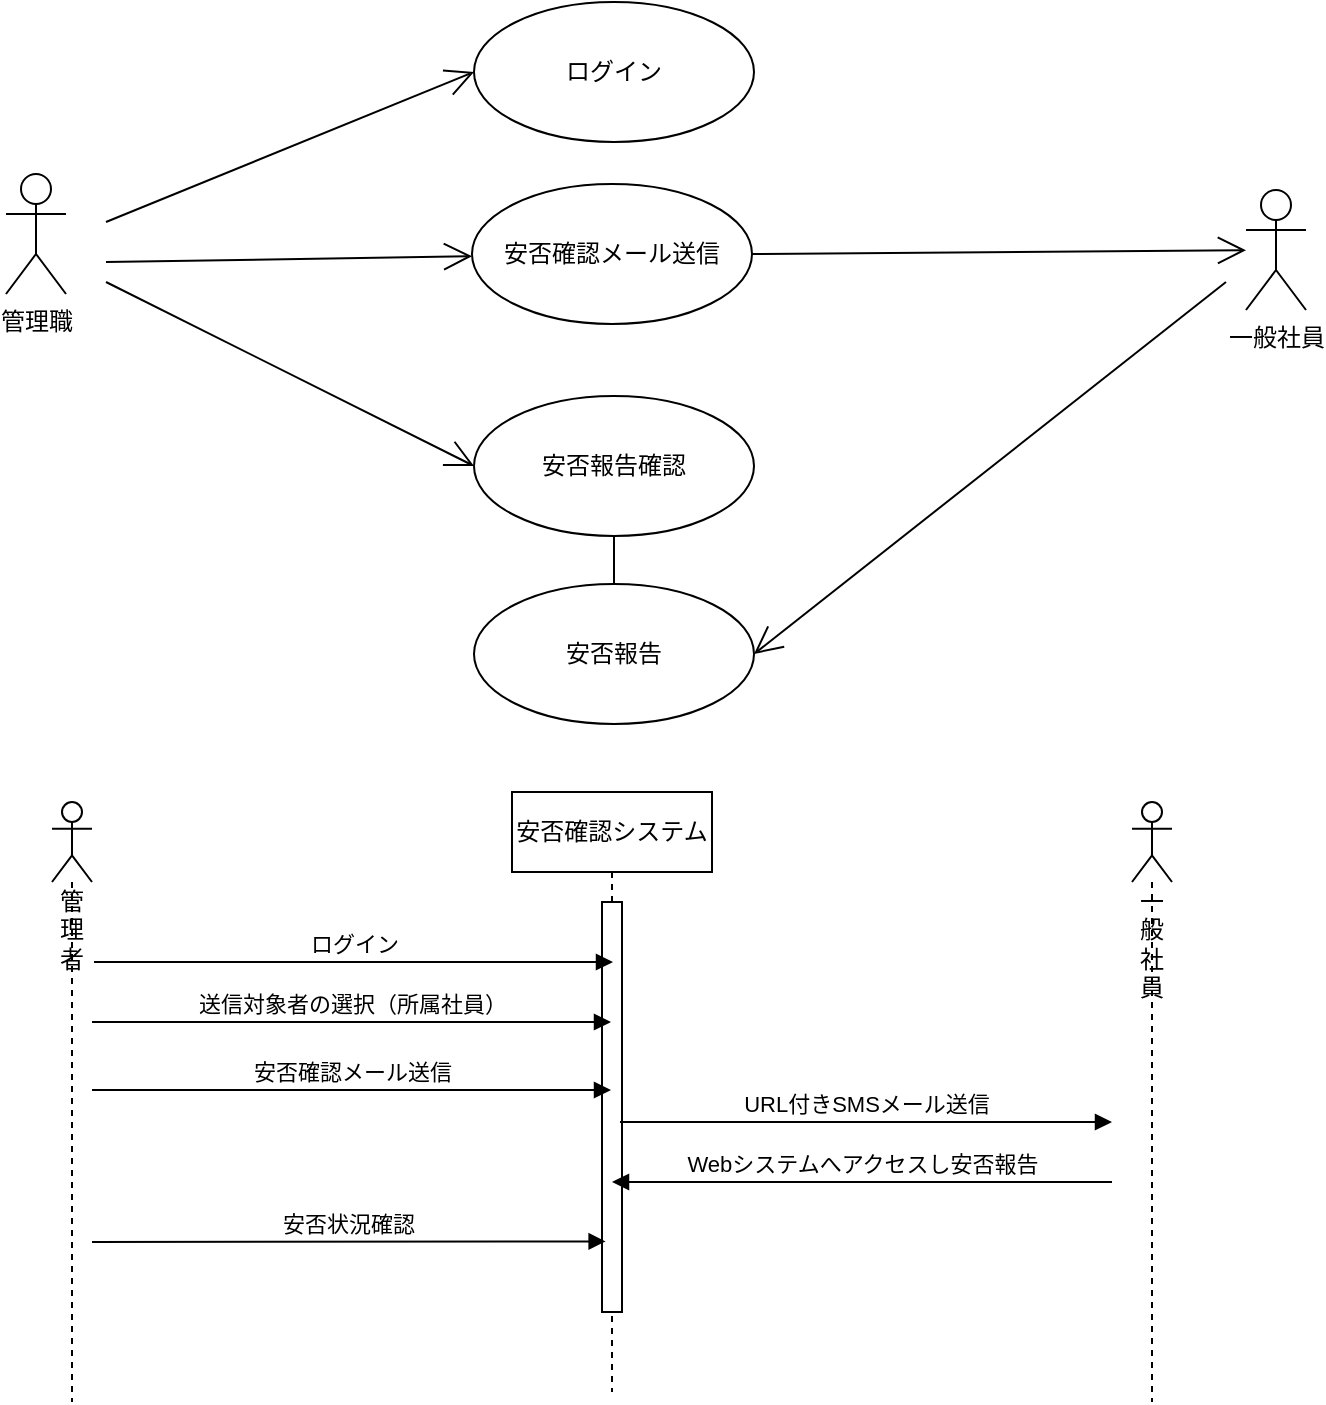 <mxfile version="17.4.6" type="device"><diagram id="2pA_o_BBKRLdR6AsR-EI" name="Page-1"><mxGraphModel dx="1209" dy="562" grid="1" gridSize="10" guides="1" tooltips="1" connect="1" arrows="1" fold="1" page="1" pageScale="1" pageWidth="827" pageHeight="1169" math="0" shadow="0"><root><mxCell id="0"/><mxCell id="1" parent="0"/><mxCell id="wAVTx6EquCfucestDEIk-1" value="管理職" style="shape=umlActor;verticalLabelPosition=bottom;verticalAlign=top;html=1;" parent="1" vertex="1"><mxGeometry x="110" y="126" width="30" height="60" as="geometry"/></mxCell><mxCell id="wAVTx6EquCfucestDEIk-2" value="一般社員" style="shape=umlActor;verticalLabelPosition=bottom;verticalAlign=top;html=1;" parent="1" vertex="1"><mxGeometry x="730" y="134" width="30" height="60" as="geometry"/></mxCell><mxCell id="wAVTx6EquCfucestDEIk-9" style="edgeStyle=orthogonalEdgeStyle;rounded=0;orthogonalLoop=1;jettySize=auto;html=1;entryX=0.5;entryY=1;entryDx=0;entryDy=0;endArrow=none;endFill=0;" parent="1" source="wAVTx6EquCfucestDEIk-3" target="wAVTx6EquCfucestDEIk-6" edge="1"><mxGeometry relative="1" as="geometry"/></mxCell><mxCell id="wAVTx6EquCfucestDEIk-3" value="安否報告" style="ellipse;whiteSpace=wrap;html=1;" parent="1" vertex="1"><mxGeometry x="344" y="331" width="140" height="70" as="geometry"/></mxCell><mxCell id="wAVTx6EquCfucestDEIk-5" value="安否確認メール送信" style="ellipse;whiteSpace=wrap;html=1;" parent="1" vertex="1"><mxGeometry x="343" y="131" width="140" height="70" as="geometry"/></mxCell><mxCell id="wAVTx6EquCfucestDEIk-6" value="安否報告確認" style="ellipse;whiteSpace=wrap;html=1;" parent="1" vertex="1"><mxGeometry x="344" y="237" width="140" height="70" as="geometry"/></mxCell><mxCell id="wAVTx6EquCfucestDEIk-17" value="安否確認システム" style="shape=umlLifeline;perimeter=lifelinePerimeter;whiteSpace=wrap;html=1;container=1;collapsible=0;recursiveResize=0;outlineConnect=0;" parent="1" vertex="1"><mxGeometry x="363" y="435" width="100" height="300" as="geometry"/></mxCell><mxCell id="wAVTx6EquCfucestDEIk-24" value="" style="html=1;points=[];perimeter=orthogonalPerimeter;" parent="wAVTx6EquCfucestDEIk-17" vertex="1"><mxGeometry x="45" y="55" width="10" height="205" as="geometry"/></mxCell><mxCell id="wAVTx6EquCfucestDEIk-21" value="安否状況確認" style="html=1;verticalAlign=bottom;endArrow=block;rounded=0;entryX=0.18;entryY=0.966;entryDx=0;entryDy=0;entryPerimeter=0;" parent="1" edge="1"><mxGeometry width="80" relative="1" as="geometry"><mxPoint x="153" y="660" as="sourcePoint"/><mxPoint x="409.8" y="659.73" as="targetPoint"/></mxGeometry></mxCell><mxCell id="wAVTx6EquCfucestDEIk-22" value="URL付きSMSメール送信" style="html=1;verticalAlign=bottom;endArrow=block;rounded=0;" parent="1" edge="1"><mxGeometry width="80" relative="1" as="geometry"><mxPoint x="417" y="600" as="sourcePoint"/><mxPoint x="663" y="600" as="targetPoint"/></mxGeometry></mxCell><mxCell id="wAVTx6EquCfucestDEIk-23" value="送信対象者の選択（所属社員）" style="html=1;verticalAlign=bottom;endArrow=block;rounded=0;" parent="1" target="wAVTx6EquCfucestDEIk-17" edge="1"><mxGeometry width="80" relative="1" as="geometry"><mxPoint x="153" y="550" as="sourcePoint"/><mxPoint x="303" y="540" as="targetPoint"/></mxGeometry></mxCell><mxCell id="wAVTx6EquCfucestDEIk-25" value="安否確認メール送信" style="html=1;verticalAlign=bottom;startArrow=none;startFill=0;endArrow=block;startSize=8;rounded=0;" parent="1" target="wAVTx6EquCfucestDEIk-17" edge="1"><mxGeometry width="60" relative="1" as="geometry"><mxPoint x="153" y="584" as="sourcePoint"/><mxPoint x="213" y="584" as="targetPoint"/></mxGeometry></mxCell><mxCell id="wAVTx6EquCfucestDEIk-26" value="Webシステムへアクセスし安否報告" style="html=1;verticalAlign=bottom;endArrow=none;rounded=0;startArrow=block;startFill=1;endFill=0;" parent="1" source="wAVTx6EquCfucestDEIk-17" edge="1"><mxGeometry width="80" relative="1" as="geometry"><mxPoint x="543" y="630" as="sourcePoint"/><mxPoint x="663" y="630" as="targetPoint"/></mxGeometry></mxCell><mxCell id="wAVTx6EquCfucestDEIk-28" value="管理者" style="shape=umlLifeline;participant=umlActor;perimeter=lifelinePerimeter;whiteSpace=wrap;html=1;container=1;collapsible=0;recursiveResize=0;verticalAlign=top;spacingTop=36;outlineConnect=0;" parent="1" vertex="1"><mxGeometry x="133" y="440" width="20" height="300" as="geometry"/></mxCell><mxCell id="wAVTx6EquCfucestDEIk-29" value="一般社員" style="shape=umlLifeline;participant=umlActor;perimeter=lifelinePerimeter;whiteSpace=wrap;html=1;container=1;collapsible=0;recursiveResize=0;verticalAlign=top;spacingTop=36;outlineConnect=0;" parent="1" vertex="1"><mxGeometry x="673" y="440" width="20" height="300" as="geometry"/></mxCell><mxCell id="wAVTx6EquCfucestDEIk-31" value="ログイン" style="ellipse;whiteSpace=wrap;html=1;" parent="1" vertex="1"><mxGeometry x="344" y="40" width="140" height="70" as="geometry"/></mxCell><mxCell id="wAVTx6EquCfucestDEIk-34" value="ログイン" style="html=1;verticalAlign=bottom;endArrow=block;rounded=0;" parent="1" edge="1"><mxGeometry width="80" relative="1" as="geometry"><mxPoint x="154" y="520" as="sourcePoint"/><mxPoint x="413.5" y="520" as="targetPoint"/></mxGeometry></mxCell><mxCell id="U27ZY1e_tBbgFvmkk0Fv-8" value="" style="endArrow=open;endFill=1;endSize=12;html=1;rounded=0;entryX=0;entryY=0.5;entryDx=0;entryDy=0;" edge="1" parent="1" target="wAVTx6EquCfucestDEIk-31"><mxGeometry width="160" relative="1" as="geometry"><mxPoint x="160" y="150" as="sourcePoint"/><mxPoint x="353" y="40" as="targetPoint"/></mxGeometry></mxCell><mxCell id="U27ZY1e_tBbgFvmkk0Fv-9" value="" style="endArrow=open;endFill=1;endSize=12;html=1;rounded=0;entryX=0;entryY=0.5;entryDx=0;entryDy=0;" edge="1" parent="1" target="wAVTx6EquCfucestDEIk-6"><mxGeometry width="160" relative="1" as="geometry"><mxPoint x="160" y="180" as="sourcePoint"/><mxPoint x="354" y="85" as="targetPoint"/></mxGeometry></mxCell><mxCell id="U27ZY1e_tBbgFvmkk0Fv-10" value="" style="endArrow=open;endFill=1;endSize=12;html=1;rounded=0;" edge="1" parent="1" target="wAVTx6EquCfucestDEIk-5"><mxGeometry width="160" relative="1" as="geometry"><mxPoint x="160" y="170" as="sourcePoint"/><mxPoint x="444" y="243" as="targetPoint"/></mxGeometry></mxCell><mxCell id="U27ZY1e_tBbgFvmkk0Fv-11" value="" style="endArrow=open;endFill=1;endSize=12;html=1;rounded=0;entryX=1;entryY=0.5;entryDx=0;entryDy=0;" edge="1" parent="1" target="wAVTx6EquCfucestDEIk-3"><mxGeometry width="160" relative="1" as="geometry"><mxPoint x="720" y="180" as="sourcePoint"/><mxPoint x="713.035" y="299.996" as="targetPoint"/></mxGeometry></mxCell><mxCell id="U27ZY1e_tBbgFvmkk0Fv-12" value="" style="endArrow=open;endFill=1;endSize=12;html=1;rounded=0;exitX=1;exitY=0.5;exitDx=0;exitDy=0;" edge="1" parent="1" source="wAVTx6EquCfucestDEIk-5" target="wAVTx6EquCfucestDEIk-2"><mxGeometry width="160" relative="1" as="geometry"><mxPoint x="730" y="180" as="sourcePoint"/><mxPoint x="494" y="376" as="targetPoint"/></mxGeometry></mxCell></root></mxGraphModel></diagram></mxfile>